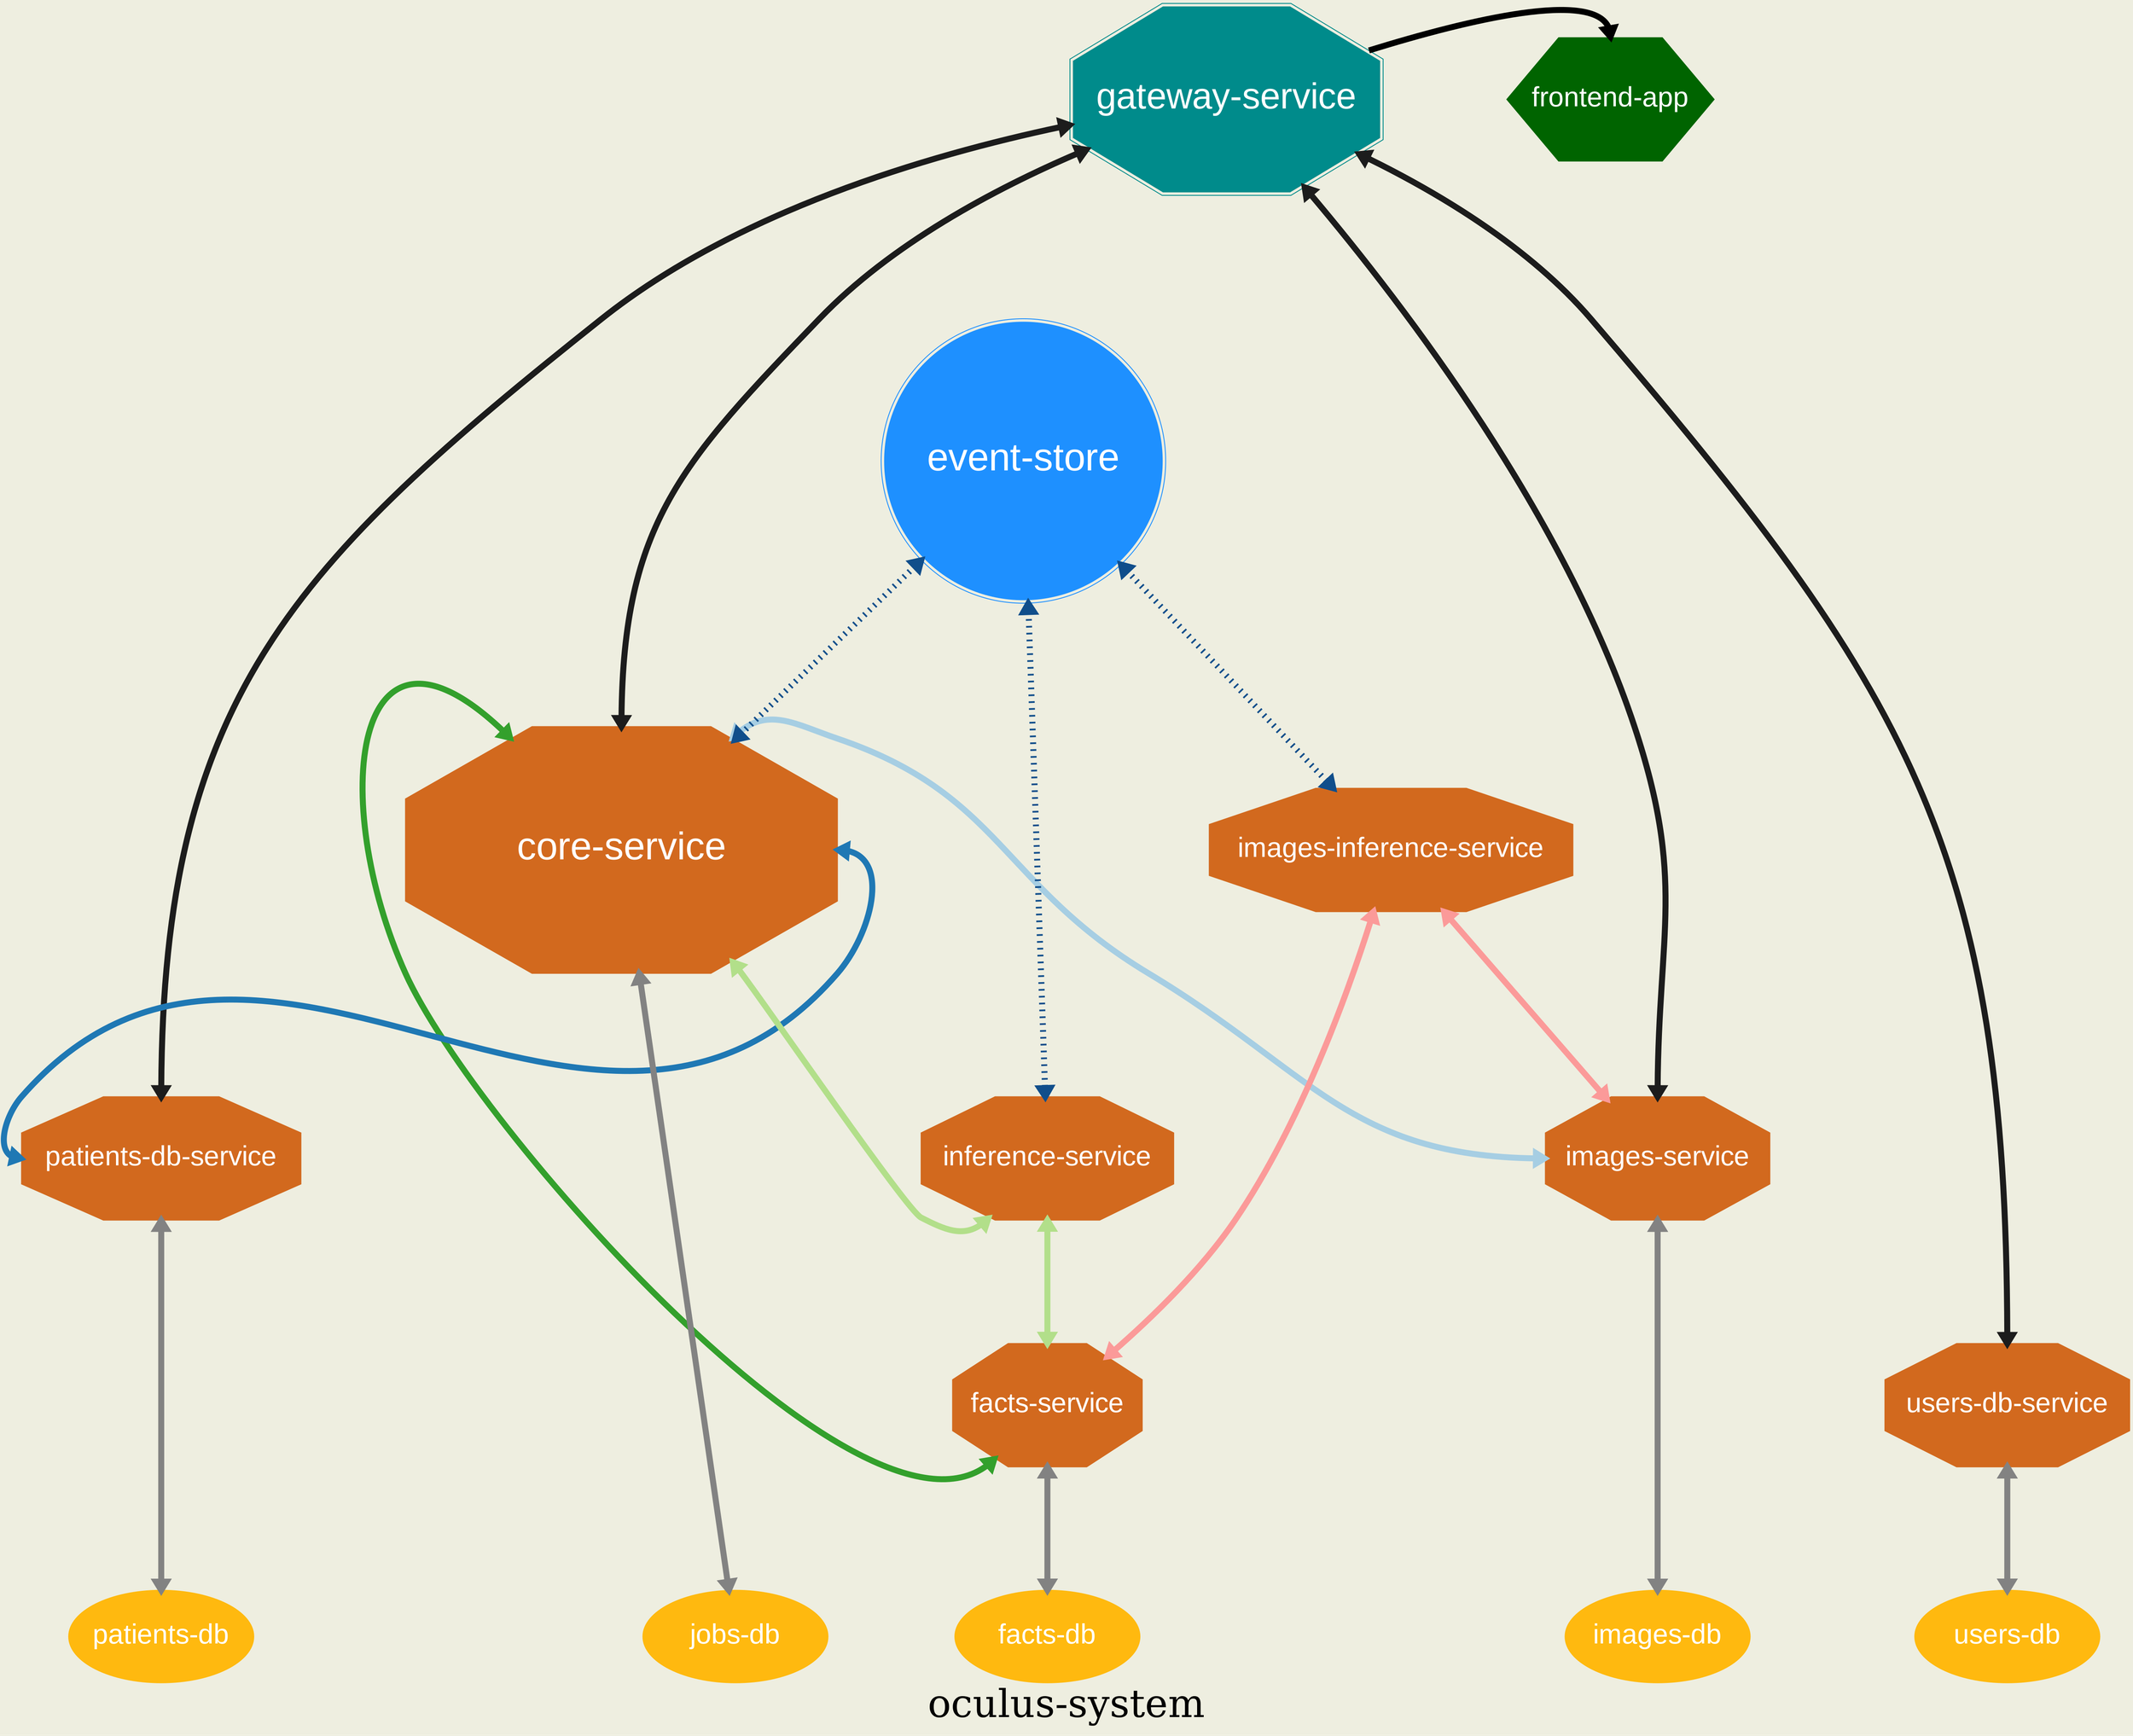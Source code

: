 digraph oculus {
    
    label="oculus-system" 
   
    graph [fontsize=45 ranksep=2 bgcolor=ivory2]
    node [fontname=Arial fontcolor=white]
    edge [dir=both penwidth=7] 
    nodesep=2

    subgraph gateway {
        node [fontsize=42 shape=doubleoctagon style=filled color=cyan4 height=3]

        {rank=source; "gateway-service"}
    }
    
    subgraph services {
        node [padding=5 fontsize=32 shape=octagon style=filled color=chocolate height=2 colorsheme=paired12]
        edge [style=bold colorscheme="paired12"]

        "core-service" [padding=8 fontsize=45 height=4 width=7]
        "facts-service"
        "images-service"
        "patients-db-service"
        "users-db-service"
        "inference-service"
        "images-inference-service"

        "core-service" -> "images-service" [headport=w tailport=ne colorsheme=paired12 color=1]
        "core-service" -> "patients-db-service" [headport=w tailport=e color=2]
        "core-service" -> "inference-service" [headport=sw tailport=se color=3]
        "core-service" -> "facts-service" [headport=sw tailport=nw color=4]

        "inference-service" -> "facts-service" [color=3]

        "images-inference-service" -> "images-service" [color=5]
        "images-inference-service" -> "facts-service" [color=5]
        
    }

    subgraph databases {
        node [fontsize=32 shape=ellipse width=3 style=filled color=darkgoldenrod1 height=1.5]
        
        { rank=sink;
           "jobs-db"
           "facts-db"
           "images-db"
           "patients-db"
           "users-db"
        }
    }

    subgraph events {
        node [fontsize=45 shape=doublecircle width=4.5 style=filled color=dodgerblue1]

        "event-store"
    }

    subgraph frontend {
        node [fontsize=32 shape=hexagon style=filled color=darkgreen height=2]

        { rank=source; "frontend-app" }
    }

    subgraph gateway_service_connections {
        "gateway-service" -> "frontend-app" [headport=n]
        "gateway-service" -> "core-service" [headport=n color=grey11]
        "gateway-service" -> "images-service" [headport=n color=grey11]
        "gateway-service" -> "patients-db-service" [headport=n color=grey11]
        "gateway-service" -> "users-db-service" [headport=n color=grey11]
    }

    subgraph service_db_connections {
        "jobs-db" -> "core-service" [color=gray51]
        "facts-db" -> "facts-service" [color=gray51]
        "images-db" -> "images-service" [color=gray51]
        "patients-db" -> "patients-db-service" [color=gray51]
        "users-db" -> "users-db-service" [color=gray51]
    }

    subgraph event_bus {
        edge [style=dotted color=dodgerblue4]

        "event-store" -> "core-service"
        "event-store" -> "inference-service"
        "event-store" -> "images-inference-service"
    }

}

